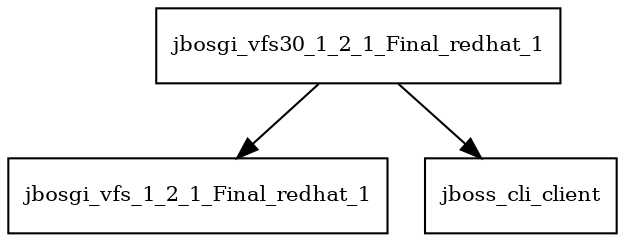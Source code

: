 digraph jbosgi_vfs30_1_2_1_Final_redhat_1_dependencies {
  node [shape = box, fontsize=10.0];
  jbosgi_vfs30_1_2_1_Final_redhat_1 -> jbosgi_vfs_1_2_1_Final_redhat_1;
  jbosgi_vfs30_1_2_1_Final_redhat_1 -> jboss_cli_client;
}
